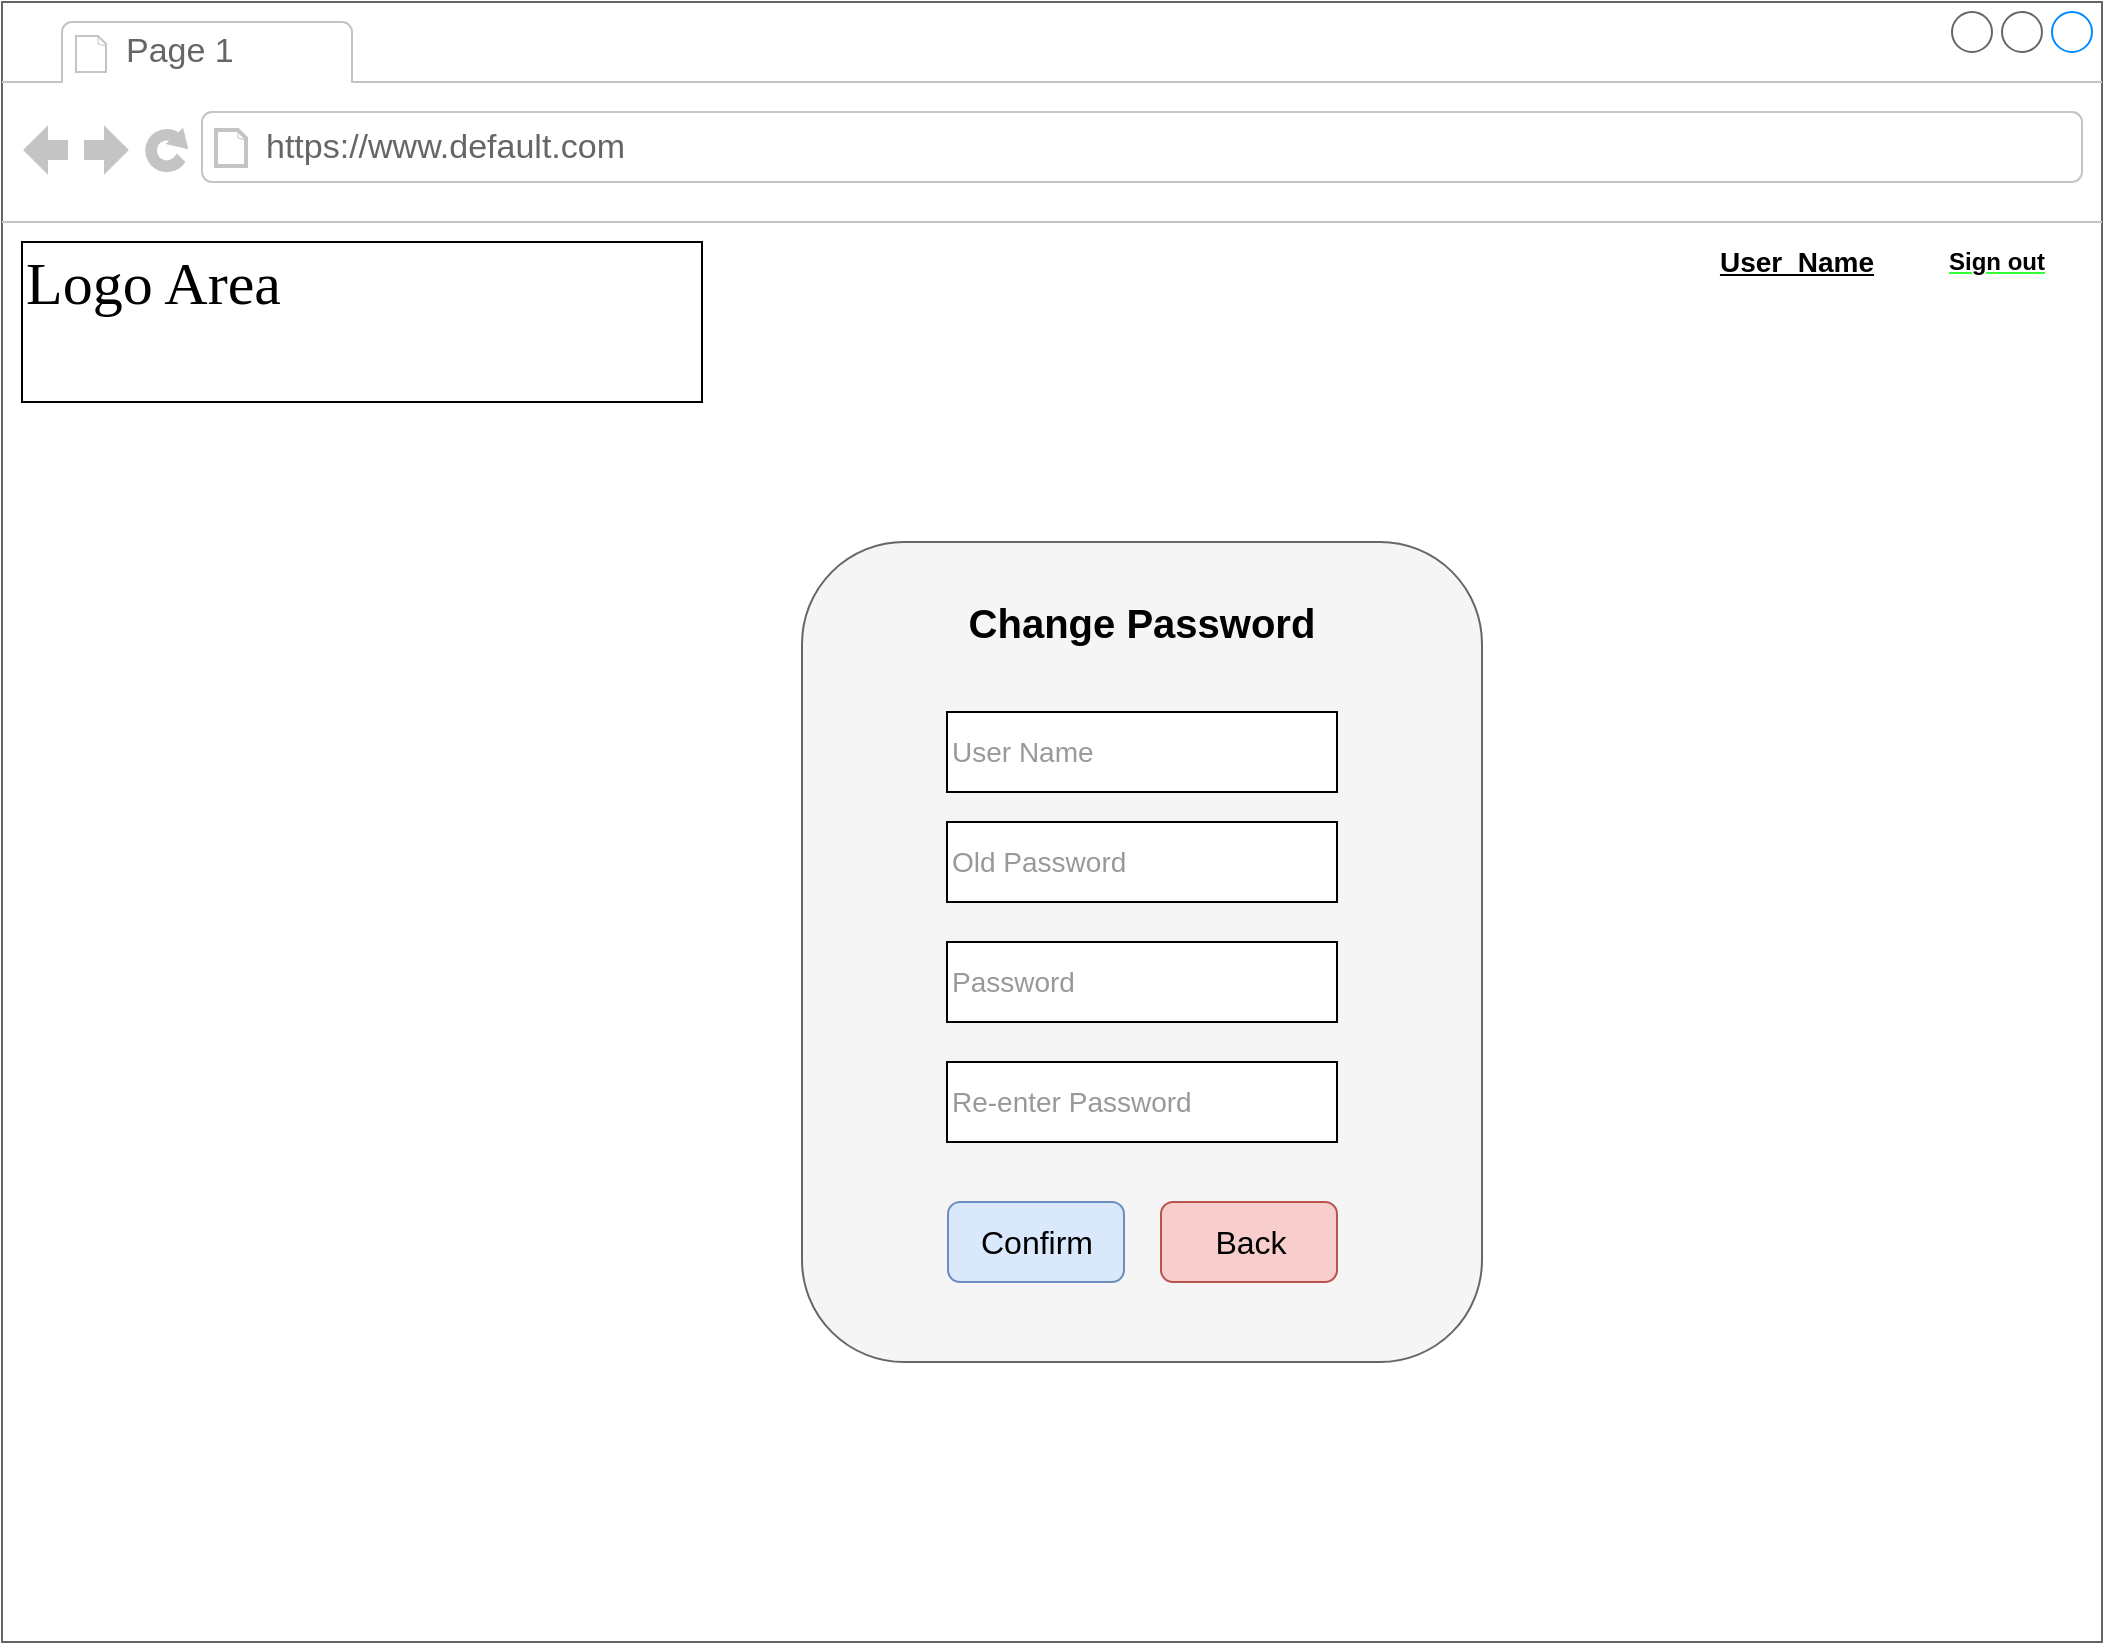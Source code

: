 <mxfile version="12.0.0" type="device" pages="1"><diagram name="Page-1" id="2cc2dc42-3aac-f2a9-1cec-7a8b7cbee084"><mxGraphModel dx="1179" dy="780" grid="1" gridSize="10" guides="1" tooltips="1" connect="1" arrows="1" fold="1" page="1" pageScale="1" pageWidth="1100" pageHeight="850" background="#ffffff" math="0" shadow="0"><root><mxCell id="0"/><mxCell id="1" parent="0"/><mxCell id="7026571954dc6520-1" value="" style="strokeWidth=1;shadow=0;dashed=0;align=center;html=1;shape=mxgraph.mockup.containers.browserWindow;rSize=0;fillColor=#ffffff;strokeColor=#666666;mainText=,;recursiveResize=0;rounded=0;labelBackgroundColor=#CCFFCC;fontFamily=Verdana;fontSize=12;fontColor=#000000;" parent="1" vertex="1"><mxGeometry x="25" y="30" width="1050" height="820" as="geometry"/></mxCell><mxCell id="7026571954dc6520-2" value="Page 1" style="strokeWidth=1;shadow=0;dashed=0;align=center;html=1;shape=mxgraph.mockup.containers.anchor;fontSize=17;fontColor=#666666;align=left;" parent="7026571954dc6520-1" vertex="1"><mxGeometry x="60" y="12" width="110" height="26" as="geometry"/></mxCell><mxCell id="7026571954dc6520-3" value="https://www.default.com" style="strokeWidth=1;shadow=0;dashed=0;align=center;html=1;shape=mxgraph.mockup.containers.anchor;rSize=0;fontSize=17;fontColor=#666666;align=left;" parent="7026571954dc6520-1" vertex="1"><mxGeometry x="130" y="60" width="250" height="26" as="geometry"/></mxCell><mxCell id="7026571954dc6520-4" value="Logo Area" style="text;html=1;points=[];align=left;verticalAlign=top;spacingTop=-4;fontSize=30;fontFamily=Verdana;fontColor=#000000;strokeColor=#000000;" parent="7026571954dc6520-1" vertex="1"><mxGeometry x="10" y="120" width="340" height="80" as="geometry"/></mxCell><mxCell id="EyxtmFCRCopF9thxndC2-4" value="" style="rounded=1;whiteSpace=wrap;html=1;strokeColor=#666666;fillColor=#f5f5f5;fontColor=#333333;" vertex="1" parent="7026571954dc6520-1"><mxGeometry x="400" y="270" width="340" height="410" as="geometry"/></mxCell><mxCell id="EyxtmFCRCopF9thxndC2-6" value="&lt;font style=&quot;font-size: 20px&quot;&gt;Change Password&lt;/font&gt;" style="text;html=1;strokeColor=none;fillColor=none;align=center;verticalAlign=middle;whiteSpace=wrap;rounded=0;fontStyle=1;fontColor=#000000;fontFamily=Helvetica;" vertex="1" parent="7026571954dc6520-1"><mxGeometry x="460" y="300" width="220" height="20" as="geometry"/></mxCell><mxCell id="EyxtmFCRCopF9thxndC2-7" value="&lt;font style=&quot;font-size: 14px&quot; color=&quot;#999999&quot;&gt;User Name&lt;/font&gt;" style="rounded=0;whiteSpace=wrap;html=1;strokeColor=#000000;align=left;" vertex="1" parent="7026571954dc6520-1"><mxGeometry x="472.5" y="355" width="195" height="40" as="geometry"/></mxCell><mxCell id="EyxtmFCRCopF9thxndC2-8" value="&lt;font style=&quot;font-size: 14px&quot; color=&quot;#999999&quot;&gt;Old Password&lt;/font&gt;" style="rounded=0;whiteSpace=wrap;html=1;strokeColor=#000000;align=left;" vertex="1" parent="7026571954dc6520-1"><mxGeometry x="472.5" y="410" width="195" height="40" as="geometry"/></mxCell><mxCell id="EyxtmFCRCopF9thxndC2-10" value="&lt;font style=&quot;font-size: 16px&quot;&gt;Confirm&lt;/font&gt;" style="rounded=1;align=center;fillColor=#dae8fc;strokeColor=#6c8ebf;html=1;fontSize=12;labelBackgroundColor=none;" vertex="1" parent="7026571954dc6520-1"><mxGeometry x="473" y="600" width="88" height="40" as="geometry"/></mxCell><mxCell id="EyxtmFCRCopF9thxndC2-14" value="&lt;font style=&quot;font-size: 14px&quot; color=&quot;#999999&quot;&gt;Password&lt;/font&gt;" style="rounded=0;whiteSpace=wrap;html=1;strokeColor=#000000;align=left;" vertex="1" parent="7026571954dc6520-1"><mxGeometry x="472.5" y="470" width="195" height="40" as="geometry"/></mxCell><mxCell id="EyxtmFCRCopF9thxndC2-15" value="&lt;font style=&quot;font-size: 14px&quot; color=&quot;#999999&quot;&gt;Re-enter Password&lt;/font&gt;" style="rounded=0;whiteSpace=wrap;html=1;strokeColor=#000000;align=left;" vertex="1" parent="7026571954dc6520-1"><mxGeometry x="472.5" y="530" width="195" height="40" as="geometry"/></mxCell><mxCell id="EyxtmFCRCopF9thxndC2-39" value="&lt;font style=&quot;font-size: 16px&quot;&gt;Back&lt;/font&gt;" style="rounded=1;align=center;fillColor=#f8cecc;strokeColor=#b85450;html=1;fontSize=12;labelBackgroundColor=none;" vertex="1" parent="7026571954dc6520-1"><mxGeometry x="579.5" y="600" width="88" height="40" as="geometry"/></mxCell><mxCell id="EyxtmFCRCopF9thxndC2-40" value="&lt;font color=&quot;#000000&quot; style=&quot;font-size: 14px&quot;&gt;&lt;b&gt;&lt;u&gt;User_Name&lt;/u&gt;&lt;/b&gt;&lt;/font&gt;" style="text;html=1;strokeColor=none;fillColor=none;align=center;verticalAlign=middle;whiteSpace=wrap;rounded=0;labelBackgroundColor=none;fontFamily=Helvetica;fontColor=#33FF33;" vertex="1" parent="7026571954dc6520-1"><mxGeometry x="855" y="120" width="85" height="20" as="geometry"/></mxCell><mxCell id="EyxtmFCRCopF9thxndC2-41" value="&lt;b&gt;&lt;u&gt;&lt;font color=&quot;#000000&quot;&gt;Sign out&lt;/font&gt;&lt;/u&gt;&lt;/b&gt;" style="text;html=1;strokeColor=none;fillColor=none;align=center;verticalAlign=middle;whiteSpace=wrap;rounded=0;labelBackgroundColor=none;fontFamily=Helvetica;fontColor=#33FF33;" vertex="1" parent="7026571954dc6520-1"><mxGeometry x="965" y="120" width="65" height="20" as="geometry"/></mxCell></root></mxGraphModel></diagram></mxfile>